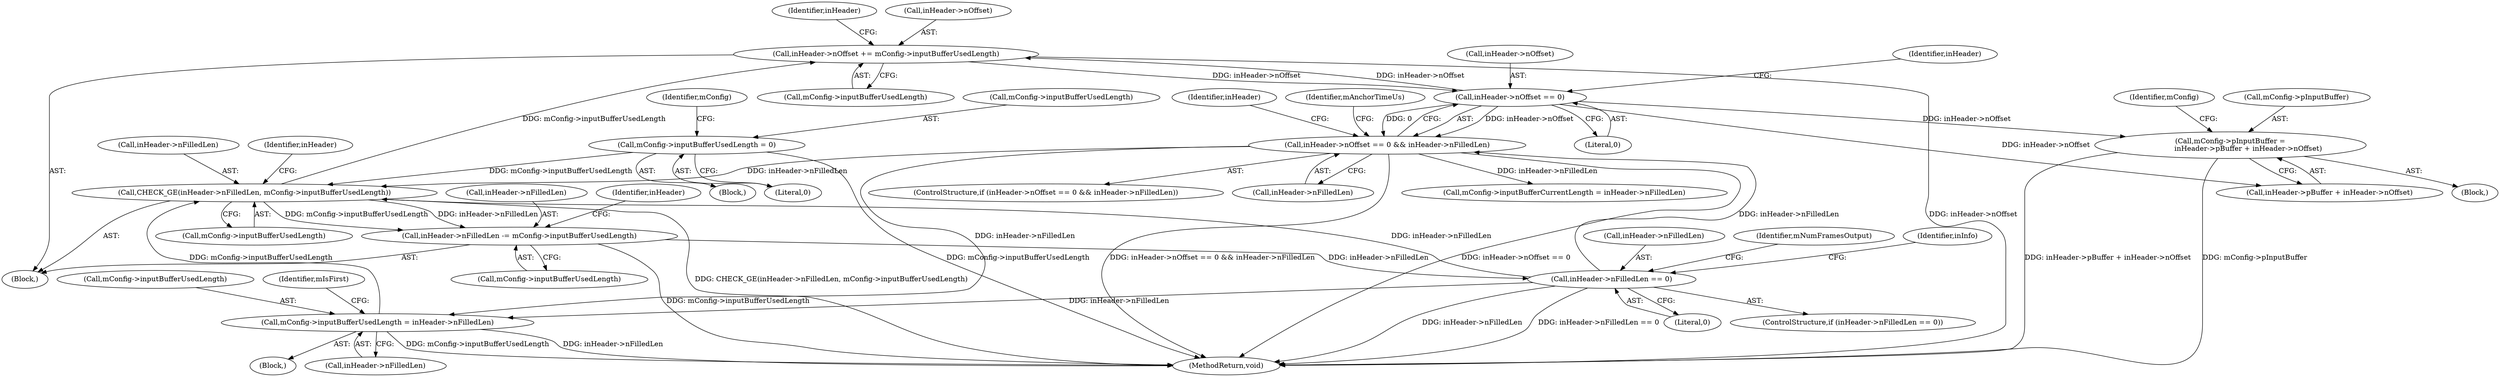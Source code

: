 digraph "0_Android_c2639afac631f5c1ffddf70ee8a6fe943d0bedf9@integer" {
"1000203" [label="(Call,mConfig->pInputBuffer =\n                inHeader->pBuffer + inHeader->nOffset)"];
"1000176" [label="(Call,inHeader->nOffset == 0)"];
"1000506" [label="(Call,inHeader->nOffset += mConfig->inputBufferUsedLength)"];
"1000499" [label="(Call,CHECK_GE(inHeader->nFilledLen, mConfig->inputBufferUsedLength))"];
"1000521" [label="(Call,inHeader->nFilledLen == 0)"];
"1000513" [label="(Call,inHeader->nFilledLen -= mConfig->inputBufferUsedLength)"];
"1000175" [label="(Call,inHeader->nOffset == 0 && inHeader->nFilledLen)"];
"1000238" [label="(Call,mConfig->inputBufferUsedLength = 0)"];
"1000405" [label="(Call,mConfig->inputBufferUsedLength = inHeader->nFilledLen)"];
"1000498" [label="(Block,)"];
"1000564" [label="(MethodReturn,void)"];
"1000182" [label="(Identifier,inHeader)"];
"1000177" [label="(Call,inHeader->nOffset)"];
"1000513" [label="(Call,inHeader->nFilledLen -= mConfig->inputBufferUsedLength)"];
"1000238" [label="(Call,mConfig->inputBufferUsedLength = 0)"];
"1000405" [label="(Call,mConfig->inputBufferUsedLength = inHeader->nFilledLen)"];
"1000522" [label="(Call,inHeader->nFilledLen)"];
"1000523" [label="(Identifier,inHeader)"];
"1000174" [label="(ControlStructure,if (inHeader->nOffset == 0 && inHeader->nFilledLen))"];
"1000543" [label="(Identifier,mNumFramesOutput)"];
"1000510" [label="(Call,mConfig->inputBufferUsedLength)"];
"1000207" [label="(Call,inHeader->pBuffer + inHeader->nOffset)"];
"1000515" [label="(Identifier,inHeader)"];
"1000521" [label="(Call,inHeader->nFilledLen == 0)"];
"1000503" [label="(Call,mConfig->inputBufferUsedLength)"];
"1000181" [label="(Call,inHeader->nFilledLen)"];
"1000214" [label="(Call,mConfig->inputBufferCurrentLength = inHeader->nFilledLen)"];
"1000175" [label="(Call,inHeader->nOffset == 0 && inHeader->nFilledLen)"];
"1000239" [label="(Call,mConfig->inputBufferUsedLength)"];
"1000404" [label="(Block,)"];
"1000216" [label="(Identifier,mConfig)"];
"1000133" [label="(Block,)"];
"1000514" [label="(Call,inHeader->nFilledLen)"];
"1000525" [label="(Literal,0)"];
"1000196" [label="(Identifier,inHeader)"];
"1000203" [label="(Call,mConfig->pInputBuffer =\n                inHeader->pBuffer + inHeader->nOffset)"];
"1000446" [label="(Identifier,mIsFirst)"];
"1000499" [label="(Call,CHECK_GE(inHeader->nFilledLen, mConfig->inputBufferUsedLength))"];
"1000176" [label="(Call,inHeader->nOffset == 0)"];
"1000204" [label="(Call,mConfig->pInputBuffer)"];
"1000507" [label="(Call,inHeader->nOffset)"];
"1000508" [label="(Identifier,inHeader)"];
"1000409" [label="(Call,inHeader->nFilledLen)"];
"1000500" [label="(Call,inHeader->nFilledLen)"];
"1000520" [label="(ControlStructure,if (inHeader->nFilledLen == 0))"];
"1000245" [label="(Identifier,mConfig)"];
"1000180" [label="(Literal,0)"];
"1000506" [label="(Call,inHeader->nOffset += mConfig->inputBufferUsedLength)"];
"1000242" [label="(Literal,0)"];
"1000529" [label="(Identifier,inInfo)"];
"1000517" [label="(Call,mConfig->inputBufferUsedLength)"];
"1000173" [label="(Block,)"];
"1000406" [label="(Call,mConfig->inputBufferUsedLength)"];
"1000186" [label="(Identifier,mAnchorTimeUs)"];
"1000203" -> "1000173"  [label="AST: "];
"1000203" -> "1000207"  [label="CFG: "];
"1000204" -> "1000203"  [label="AST: "];
"1000207" -> "1000203"  [label="AST: "];
"1000216" -> "1000203"  [label="CFG: "];
"1000203" -> "1000564"  [label="DDG: inHeader->pBuffer + inHeader->nOffset"];
"1000203" -> "1000564"  [label="DDG: mConfig->pInputBuffer"];
"1000176" -> "1000203"  [label="DDG: inHeader->nOffset"];
"1000176" -> "1000175"  [label="AST: "];
"1000176" -> "1000180"  [label="CFG: "];
"1000177" -> "1000176"  [label="AST: "];
"1000180" -> "1000176"  [label="AST: "];
"1000182" -> "1000176"  [label="CFG: "];
"1000175" -> "1000176"  [label="CFG: "];
"1000176" -> "1000175"  [label="DDG: inHeader->nOffset"];
"1000176" -> "1000175"  [label="DDG: 0"];
"1000506" -> "1000176"  [label="DDG: inHeader->nOffset"];
"1000176" -> "1000207"  [label="DDG: inHeader->nOffset"];
"1000176" -> "1000506"  [label="DDG: inHeader->nOffset"];
"1000506" -> "1000498"  [label="AST: "];
"1000506" -> "1000510"  [label="CFG: "];
"1000507" -> "1000506"  [label="AST: "];
"1000510" -> "1000506"  [label="AST: "];
"1000515" -> "1000506"  [label="CFG: "];
"1000506" -> "1000564"  [label="DDG: inHeader->nOffset"];
"1000499" -> "1000506"  [label="DDG: mConfig->inputBufferUsedLength"];
"1000499" -> "1000498"  [label="AST: "];
"1000499" -> "1000503"  [label="CFG: "];
"1000500" -> "1000499"  [label="AST: "];
"1000503" -> "1000499"  [label="AST: "];
"1000508" -> "1000499"  [label="CFG: "];
"1000499" -> "1000564"  [label="DDG: CHECK_GE(inHeader->nFilledLen, mConfig->inputBufferUsedLength)"];
"1000521" -> "1000499"  [label="DDG: inHeader->nFilledLen"];
"1000175" -> "1000499"  [label="DDG: inHeader->nFilledLen"];
"1000238" -> "1000499"  [label="DDG: mConfig->inputBufferUsedLength"];
"1000405" -> "1000499"  [label="DDG: mConfig->inputBufferUsedLength"];
"1000499" -> "1000513"  [label="DDG: mConfig->inputBufferUsedLength"];
"1000499" -> "1000513"  [label="DDG: inHeader->nFilledLen"];
"1000521" -> "1000520"  [label="AST: "];
"1000521" -> "1000525"  [label="CFG: "];
"1000522" -> "1000521"  [label="AST: "];
"1000525" -> "1000521"  [label="AST: "];
"1000529" -> "1000521"  [label="CFG: "];
"1000543" -> "1000521"  [label="CFG: "];
"1000521" -> "1000564"  [label="DDG: inHeader->nFilledLen"];
"1000521" -> "1000564"  [label="DDG: inHeader->nFilledLen == 0"];
"1000521" -> "1000175"  [label="DDG: inHeader->nFilledLen"];
"1000521" -> "1000405"  [label="DDG: inHeader->nFilledLen"];
"1000513" -> "1000521"  [label="DDG: inHeader->nFilledLen"];
"1000513" -> "1000498"  [label="AST: "];
"1000513" -> "1000517"  [label="CFG: "];
"1000514" -> "1000513"  [label="AST: "];
"1000517" -> "1000513"  [label="AST: "];
"1000523" -> "1000513"  [label="CFG: "];
"1000513" -> "1000564"  [label="DDG: mConfig->inputBufferUsedLength"];
"1000175" -> "1000174"  [label="AST: "];
"1000175" -> "1000181"  [label="CFG: "];
"1000181" -> "1000175"  [label="AST: "];
"1000186" -> "1000175"  [label="CFG: "];
"1000196" -> "1000175"  [label="CFG: "];
"1000175" -> "1000564"  [label="DDG: inHeader->nOffset == 0"];
"1000175" -> "1000564"  [label="DDG: inHeader->nOffset == 0 && inHeader->nFilledLen"];
"1000175" -> "1000214"  [label="DDG: inHeader->nFilledLen"];
"1000175" -> "1000405"  [label="DDG: inHeader->nFilledLen"];
"1000238" -> "1000133"  [label="AST: "];
"1000238" -> "1000242"  [label="CFG: "];
"1000239" -> "1000238"  [label="AST: "];
"1000242" -> "1000238"  [label="AST: "];
"1000245" -> "1000238"  [label="CFG: "];
"1000238" -> "1000564"  [label="DDG: mConfig->inputBufferUsedLength"];
"1000405" -> "1000404"  [label="AST: "];
"1000405" -> "1000409"  [label="CFG: "];
"1000406" -> "1000405"  [label="AST: "];
"1000409" -> "1000405"  [label="AST: "];
"1000446" -> "1000405"  [label="CFG: "];
"1000405" -> "1000564"  [label="DDG: inHeader->nFilledLen"];
"1000405" -> "1000564"  [label="DDG: mConfig->inputBufferUsedLength"];
}
